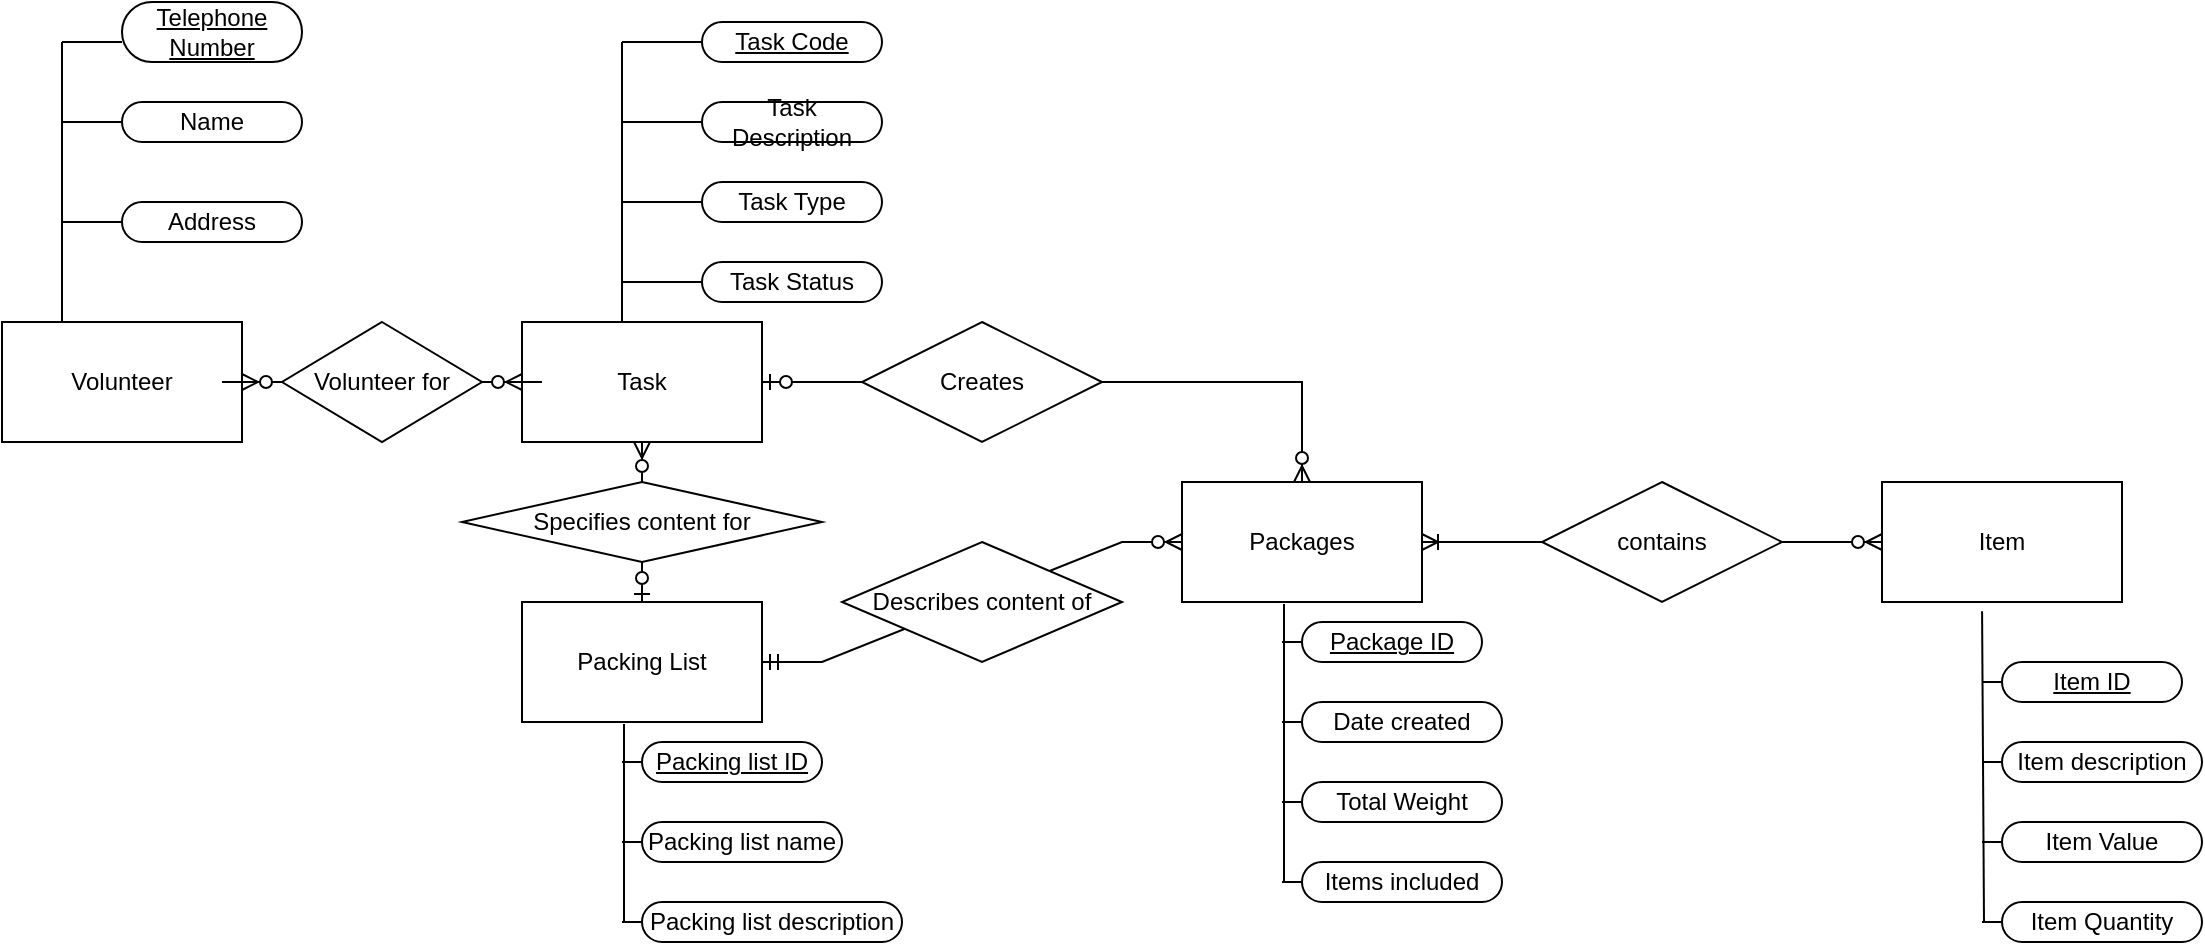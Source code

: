 <mxfile version="15.5.1" type="github">
  <diagram id="R2lEEEUBdFMjLlhIrx00" name="Page-1">
    <mxGraphModel dx="1250" dy="2722" grid="1" gridSize="10" guides="1" tooltips="1" connect="1" arrows="1" fold="1" page="1" pageScale="1" pageWidth="850" pageHeight="1100" math="0" shadow="0" extFonts="Permanent Marker^https://fonts.googleapis.com/css?family=Permanent+Marker">
      <root>
        <mxCell id="0" />
        <mxCell id="1" parent="0" />
        <mxCell id="-7xZDjTyMHG0GDm5CmOJ-1" value="Volunteer" style="rounded=0;whiteSpace=wrap;html=1;" parent="1" vertex="1">
          <mxGeometry x="130" y="260" width="120" height="60" as="geometry" />
        </mxCell>
        <mxCell id="-7xZDjTyMHG0GDm5CmOJ-4" value="&lt;u&gt;Telephone Number&lt;/u&gt;" style="rounded=1;whiteSpace=wrap;html=1;arcSize=50;" parent="1" vertex="1">
          <mxGeometry x="190" y="100" width="90" height="30" as="geometry" />
        </mxCell>
        <mxCell id="-7xZDjTyMHG0GDm5CmOJ-5" value="Name" style="rounded=1;whiteSpace=wrap;html=1;arcSize=50;" parent="1" vertex="1">
          <mxGeometry x="190" y="150" width="90" height="20" as="geometry" />
        </mxCell>
        <mxCell id="-7xZDjTyMHG0GDm5CmOJ-6" value="Address" style="rounded=1;whiteSpace=wrap;html=1;arcSize=50;" parent="1" vertex="1">
          <mxGeometry x="190" y="200" width="90" height="20" as="geometry" />
        </mxCell>
        <mxCell id="LxinYFkP1E7DIP9BxHzb-1" value="Task" style="rounded=0;whiteSpace=wrap;html=1;" vertex="1" parent="1">
          <mxGeometry x="390" y="260" width="120" height="60" as="geometry" />
        </mxCell>
        <mxCell id="LxinYFkP1E7DIP9BxHzb-2" value="" style="group" vertex="1" connectable="0" parent="1">
          <mxGeometry x="160" y="120" width="30" height="90" as="geometry" />
        </mxCell>
        <mxCell id="-7xZDjTyMHG0GDm5CmOJ-2" value="" style="endArrow=none;html=1;rounded=0;exitX=0.25;exitY=0;exitDx=0;exitDy=0;" parent="LxinYFkP1E7DIP9BxHzb-2" source="-7xZDjTyMHG0GDm5CmOJ-1" edge="1">
          <mxGeometry width="50" height="50" relative="1" as="geometry">
            <mxPoint x="3" y="130" as="sourcePoint" />
            <mxPoint as="targetPoint" />
          </mxGeometry>
        </mxCell>
        <mxCell id="-7xZDjTyMHG0GDm5CmOJ-3" value="" style="endArrow=none;html=1;rounded=0;" parent="LxinYFkP1E7DIP9BxHzb-2" edge="1">
          <mxGeometry width="50" height="50" relative="1" as="geometry">
            <mxPoint as="sourcePoint" />
            <mxPoint x="30" as="targetPoint" />
          </mxGeometry>
        </mxCell>
        <mxCell id="-7xZDjTyMHG0GDm5CmOJ-7" value="" style="endArrow=none;html=1;rounded=0;entryX=0;entryY=0.5;entryDx=0;entryDy=0;" parent="LxinYFkP1E7DIP9BxHzb-2" target="-7xZDjTyMHG0GDm5CmOJ-5" edge="1">
          <mxGeometry width="50" height="50" relative="1" as="geometry">
            <mxPoint y="40" as="sourcePoint" />
            <mxPoint x="-10" y="50" as="targetPoint" />
          </mxGeometry>
        </mxCell>
        <mxCell id="-7xZDjTyMHG0GDm5CmOJ-8" value="" style="endArrow=none;html=1;rounded=0;entryX=0;entryY=0.5;entryDx=0;entryDy=0;" parent="LxinYFkP1E7DIP9BxHzb-2" target="-7xZDjTyMHG0GDm5CmOJ-6" edge="1">
          <mxGeometry width="50" height="50" relative="1" as="geometry">
            <mxPoint y="90" as="sourcePoint" />
            <mxPoint x="200" y="470" as="targetPoint" />
          </mxGeometry>
        </mxCell>
        <mxCell id="LxinYFkP1E7DIP9BxHzb-3" value="" style="endArrow=none;html=1;rounded=0;" edge="1" parent="1">
          <mxGeometry width="50" height="50" relative="1" as="geometry">
            <mxPoint x="440" y="260" as="sourcePoint" />
            <mxPoint x="440" y="120" as="targetPoint" />
          </mxGeometry>
        </mxCell>
        <mxCell id="LxinYFkP1E7DIP9BxHzb-4" value="" style="endArrow=none;html=1;rounded=0;" edge="1" parent="1">
          <mxGeometry width="50" height="50" relative="1" as="geometry">
            <mxPoint x="440" y="120" as="sourcePoint" />
            <mxPoint x="480" y="120" as="targetPoint" />
          </mxGeometry>
        </mxCell>
        <mxCell id="LxinYFkP1E7DIP9BxHzb-5" value="" style="endArrow=none;html=1;rounded=0;" edge="1" parent="1">
          <mxGeometry width="50" height="50" relative="1" as="geometry">
            <mxPoint x="440" y="160" as="sourcePoint" />
            <mxPoint x="480" y="160" as="targetPoint" />
          </mxGeometry>
        </mxCell>
        <mxCell id="LxinYFkP1E7DIP9BxHzb-8" value="&lt;u&gt;Task Code&lt;br&gt;&lt;/u&gt;" style="rounded=1;whiteSpace=wrap;html=1;arcSize=50;" vertex="1" parent="1">
          <mxGeometry x="480" y="110" width="90" height="20" as="geometry" />
        </mxCell>
        <mxCell id="LxinYFkP1E7DIP9BxHzb-9" value="Task Description" style="rounded=1;whiteSpace=wrap;html=1;arcSize=50;" vertex="1" parent="1">
          <mxGeometry x="480" y="150" width="90" height="20" as="geometry" />
        </mxCell>
        <mxCell id="LxinYFkP1E7DIP9BxHzb-10" value="Task Type" style="rounded=1;whiteSpace=wrap;html=1;arcSize=50;" vertex="1" parent="1">
          <mxGeometry x="480" y="190" width="90" height="20" as="geometry" />
        </mxCell>
        <mxCell id="LxinYFkP1E7DIP9BxHzb-11" value="Task Status" style="rounded=1;whiteSpace=wrap;html=1;arcSize=50;" vertex="1" parent="1">
          <mxGeometry x="480" y="230" width="90" height="20" as="geometry" />
        </mxCell>
        <mxCell id="LxinYFkP1E7DIP9BxHzb-13" value="" style="endArrow=none;html=1;rounded=0;entryX=0;entryY=0.5;entryDx=0;entryDy=0;" edge="1" parent="1" target="LxinYFkP1E7DIP9BxHzb-10">
          <mxGeometry width="50" height="50" relative="1" as="geometry">
            <mxPoint x="440" y="200" as="sourcePoint" />
            <mxPoint x="410" y="190" as="targetPoint" />
          </mxGeometry>
        </mxCell>
        <mxCell id="LxinYFkP1E7DIP9BxHzb-14" value="" style="endArrow=none;html=1;rounded=0;entryX=0;entryY=0.5;entryDx=0;entryDy=0;" edge="1" parent="1" target="LxinYFkP1E7DIP9BxHzb-11">
          <mxGeometry width="50" height="50" relative="1" as="geometry">
            <mxPoint x="440" y="240" as="sourcePoint" />
            <mxPoint x="410" y="650" as="targetPoint" />
          </mxGeometry>
        </mxCell>
        <mxCell id="LxinYFkP1E7DIP9BxHzb-23" value="" style="group" vertex="1" connectable="0" parent="1">
          <mxGeometry x="390" y="400" width="270" height="170" as="geometry" />
        </mxCell>
        <mxCell id="LxinYFkP1E7DIP9BxHzb-15" value="Packing List" style="rounded=0;whiteSpace=wrap;html=1;" vertex="1" parent="LxinYFkP1E7DIP9BxHzb-23">
          <mxGeometry width="120" height="60" as="geometry" />
        </mxCell>
        <mxCell id="LxinYFkP1E7DIP9BxHzb-16" value="" style="endArrow=none;html=1;rounded=0;entryX=0.425;entryY=1.017;entryDx=0;entryDy=0;entryPerimeter=0;" edge="1" parent="LxinYFkP1E7DIP9BxHzb-23" target="LxinYFkP1E7DIP9BxHzb-15">
          <mxGeometry width="50" height="50" relative="1" as="geometry">
            <mxPoint x="51" y="160" as="sourcePoint" />
            <mxPoint x="20" y="250" as="targetPoint" />
          </mxGeometry>
        </mxCell>
        <mxCell id="LxinYFkP1E7DIP9BxHzb-17" value="&lt;u&gt;Packing list ID&lt;/u&gt;" style="rounded=1;whiteSpace=wrap;html=1;arcSize=50;" vertex="1" parent="LxinYFkP1E7DIP9BxHzb-23">
          <mxGeometry x="60" y="70" width="90" height="20" as="geometry" />
        </mxCell>
        <mxCell id="LxinYFkP1E7DIP9BxHzb-18" value="Packing list name" style="rounded=1;whiteSpace=wrap;html=1;arcSize=50;" vertex="1" parent="LxinYFkP1E7DIP9BxHzb-23">
          <mxGeometry x="60" y="110" width="100" height="20" as="geometry" />
        </mxCell>
        <mxCell id="LxinYFkP1E7DIP9BxHzb-19" value="Packing list description" style="rounded=1;whiteSpace=wrap;html=1;arcSize=50;" vertex="1" parent="LxinYFkP1E7DIP9BxHzb-23">
          <mxGeometry x="60" y="150" width="130" height="20" as="geometry" />
        </mxCell>
        <mxCell id="LxinYFkP1E7DIP9BxHzb-20" value="" style="endArrow=none;html=1;rounded=0;" edge="1" parent="LxinYFkP1E7DIP9BxHzb-23">
          <mxGeometry width="50" height="50" relative="1" as="geometry">
            <mxPoint x="50" y="160" as="sourcePoint" />
            <mxPoint x="60" y="160" as="targetPoint" />
          </mxGeometry>
        </mxCell>
        <mxCell id="LxinYFkP1E7DIP9BxHzb-21" value="" style="endArrow=none;html=1;rounded=0;entryX=0;entryY=0.5;entryDx=0;entryDy=0;" edge="1" parent="LxinYFkP1E7DIP9BxHzb-23" target="LxinYFkP1E7DIP9BxHzb-18">
          <mxGeometry width="50" height="50" relative="1" as="geometry">
            <mxPoint x="50" y="120" as="sourcePoint" />
            <mxPoint x="20" y="260" as="targetPoint" />
          </mxGeometry>
        </mxCell>
        <mxCell id="LxinYFkP1E7DIP9BxHzb-22" value="" style="endArrow=none;html=1;rounded=0;entryX=0;entryY=0.5;entryDx=0;entryDy=0;" edge="1" parent="LxinYFkP1E7DIP9BxHzb-23" target="LxinYFkP1E7DIP9BxHzb-17">
          <mxGeometry width="50" height="50" relative="1" as="geometry">
            <mxPoint x="50" y="80" as="sourcePoint" />
            <mxPoint x="20" y="260" as="targetPoint" />
          </mxGeometry>
        </mxCell>
        <mxCell id="LxinYFkP1E7DIP9BxHzb-47" value="" style="edgeStyle=entityRelationEdgeStyle;fontSize=12;html=1;endArrow=ERzeroToMany;endFill=1;startArrow=none;rounded=0;entryX=0;entryY=0.5;entryDx=0;entryDy=0;exitX=1;exitY=0.5;exitDx=0;exitDy=0;" edge="1" parent="1" source="LxinYFkP1E7DIP9BxHzb-48" target="LxinYFkP1E7DIP9BxHzb-1">
          <mxGeometry width="100" height="100" relative="1" as="geometry">
            <mxPoint x="330" y="490" as="sourcePoint" />
            <mxPoint x="430" y="390" as="targetPoint" />
          </mxGeometry>
        </mxCell>
        <mxCell id="LxinYFkP1E7DIP9BxHzb-49" value="" style="edgeStyle=entityRelationEdgeStyle;fontSize=12;html=1;endArrow=none;endFill=1;startArrow=ERzeroToMany;rounded=0;entryX=0;entryY=0.5;entryDx=0;entryDy=0;exitX=1;exitY=0.5;exitDx=0;exitDy=0;" edge="1" parent="1" source="-7xZDjTyMHG0GDm5CmOJ-1" target="LxinYFkP1E7DIP9BxHzb-48">
          <mxGeometry width="100" height="100" relative="1" as="geometry">
            <mxPoint x="250" y="290" as="sourcePoint" />
            <mxPoint x="390" y="290" as="targetPoint" />
          </mxGeometry>
        </mxCell>
        <mxCell id="LxinYFkP1E7DIP9BxHzb-48" value="Volunteer for" style="shape=rhombus;perimeter=rhombusPerimeter;whiteSpace=wrap;html=1;align=center;" vertex="1" parent="1">
          <mxGeometry x="270" y="260" width="100" height="60" as="geometry" />
        </mxCell>
        <mxCell id="LxinYFkP1E7DIP9BxHzb-52" value="" style="edgeStyle=orthogonalEdgeStyle;fontSize=12;html=1;endArrow=ERzeroToMany;startArrow=none;rounded=0;entryX=0.5;entryY=1;entryDx=0;entryDy=0;exitX=0.5;exitY=0;exitDx=0;exitDy=0;" edge="1" parent="1" source="LxinYFkP1E7DIP9BxHzb-53" target="LxinYFkP1E7DIP9BxHzb-1">
          <mxGeometry width="100" height="100" relative="1" as="geometry">
            <mxPoint x="340" y="380" as="sourcePoint" />
            <mxPoint x="430" y="390" as="targetPoint" />
          </mxGeometry>
        </mxCell>
        <mxCell id="LxinYFkP1E7DIP9BxHzb-53" value="Specifies content for" style="shape=rhombus;perimeter=rhombusPerimeter;whiteSpace=wrap;html=1;align=center;" vertex="1" parent="1">
          <mxGeometry x="360" y="340" width="180" height="40" as="geometry" />
        </mxCell>
        <mxCell id="LxinYFkP1E7DIP9BxHzb-54" value="" style="edgeStyle=orthogonalEdgeStyle;fontSize=12;html=1;endArrow=none;startArrow=ERzeroToOne;rounded=0;entryX=0.5;entryY=1;entryDx=0;entryDy=0;exitX=0.5;exitY=0;exitDx=0;exitDy=0;" edge="1" parent="1" source="LxinYFkP1E7DIP9BxHzb-15" target="LxinYFkP1E7DIP9BxHzb-53">
          <mxGeometry width="100" height="100" relative="1" as="geometry">
            <mxPoint x="450" y="400" as="sourcePoint" />
            <mxPoint x="450" y="320" as="targetPoint" />
          </mxGeometry>
        </mxCell>
        <mxCell id="LxinYFkP1E7DIP9BxHzb-55" value="" style="edgeStyle=orthogonalEdgeStyle;fontSize=12;html=1;endArrow=ERzeroToMany;startArrow=ERzeroToOne;rounded=0;exitX=1;exitY=0.5;exitDx=0;exitDy=0;entryX=0.5;entryY=0;entryDx=0;entryDy=0;" edge="1" parent="1" source="LxinYFkP1E7DIP9BxHzb-1" target="LxinYFkP1E7DIP9BxHzb-26">
          <mxGeometry width="100" height="100" relative="1" as="geometry">
            <mxPoint x="540" y="290" as="sourcePoint" />
            <mxPoint x="680" y="290" as="targetPoint" />
          </mxGeometry>
        </mxCell>
        <mxCell id="LxinYFkP1E7DIP9BxHzb-56" value="Creates" style="shape=rhombus;perimeter=rhombusPerimeter;whiteSpace=wrap;html=1;align=center;" vertex="1" parent="1">
          <mxGeometry x="560" y="260" width="120" height="60" as="geometry" />
        </mxCell>
        <mxCell id="LxinYFkP1E7DIP9BxHzb-59" value="" style="group" vertex="1" connectable="0" parent="1">
          <mxGeometry x="720" y="340" width="190" height="210" as="geometry" />
        </mxCell>
        <mxCell id="LxinYFkP1E7DIP9BxHzb-25" value="" style="group" vertex="1" connectable="0" parent="LxinYFkP1E7DIP9BxHzb-59">
          <mxGeometry width="190" height="200" as="geometry" />
        </mxCell>
        <mxCell id="LxinYFkP1E7DIP9BxHzb-58" value="" style="group" vertex="1" connectable="0" parent="LxinYFkP1E7DIP9BxHzb-25">
          <mxGeometry width="160" height="200" as="geometry" />
        </mxCell>
        <mxCell id="LxinYFkP1E7DIP9BxHzb-26" value="Packages" style="rounded=0;whiteSpace=wrap;html=1;" vertex="1" parent="LxinYFkP1E7DIP9BxHzb-58">
          <mxGeometry width="120" height="60" as="geometry" />
        </mxCell>
        <mxCell id="LxinYFkP1E7DIP9BxHzb-27" value="" style="endArrow=none;html=1;rounded=0;entryX=0.425;entryY=1.017;entryDx=0;entryDy=0;entryPerimeter=0;" edge="1" parent="LxinYFkP1E7DIP9BxHzb-58" target="LxinYFkP1E7DIP9BxHzb-26">
          <mxGeometry width="50" height="50" relative="1" as="geometry">
            <mxPoint x="51" y="200" as="sourcePoint" />
            <mxPoint x="20" y="250" as="targetPoint" />
          </mxGeometry>
        </mxCell>
        <mxCell id="LxinYFkP1E7DIP9BxHzb-28" value="&lt;u&gt;Package ID&lt;/u&gt;" style="rounded=1;whiteSpace=wrap;html=1;arcSize=50;" vertex="1" parent="LxinYFkP1E7DIP9BxHzb-58">
          <mxGeometry x="60" y="70" width="90" height="20" as="geometry" />
        </mxCell>
        <mxCell id="LxinYFkP1E7DIP9BxHzb-29" value="Date created" style="rounded=1;whiteSpace=wrap;html=1;arcSize=50;" vertex="1" parent="LxinYFkP1E7DIP9BxHzb-58">
          <mxGeometry x="60" y="110" width="100" height="20" as="geometry" />
        </mxCell>
        <mxCell id="LxinYFkP1E7DIP9BxHzb-30" value="Total Weight" style="rounded=1;whiteSpace=wrap;html=1;arcSize=50;" vertex="1" parent="LxinYFkP1E7DIP9BxHzb-58">
          <mxGeometry x="60" y="150" width="100" height="20" as="geometry" />
        </mxCell>
        <mxCell id="LxinYFkP1E7DIP9BxHzb-31" value="" style="endArrow=none;html=1;rounded=0;" edge="1" parent="LxinYFkP1E7DIP9BxHzb-58">
          <mxGeometry width="50" height="50" relative="1" as="geometry">
            <mxPoint x="50" y="160" as="sourcePoint" />
            <mxPoint x="60" y="160" as="targetPoint" />
          </mxGeometry>
        </mxCell>
        <mxCell id="LxinYFkP1E7DIP9BxHzb-32" value="" style="endArrow=none;html=1;rounded=0;entryX=0;entryY=0.5;entryDx=0;entryDy=0;" edge="1" parent="LxinYFkP1E7DIP9BxHzb-58" target="LxinYFkP1E7DIP9BxHzb-29">
          <mxGeometry width="50" height="50" relative="1" as="geometry">
            <mxPoint x="50" y="120" as="sourcePoint" />
            <mxPoint x="20" y="260" as="targetPoint" />
          </mxGeometry>
        </mxCell>
        <mxCell id="LxinYFkP1E7DIP9BxHzb-33" value="" style="endArrow=none;html=1;rounded=0;entryX=0;entryY=0.5;entryDx=0;entryDy=0;" edge="1" parent="LxinYFkP1E7DIP9BxHzb-58" target="LxinYFkP1E7DIP9BxHzb-28">
          <mxGeometry width="50" height="50" relative="1" as="geometry">
            <mxPoint x="50" y="80" as="sourcePoint" />
            <mxPoint x="20" y="260" as="targetPoint" />
          </mxGeometry>
        </mxCell>
        <mxCell id="LxinYFkP1E7DIP9BxHzb-45" value="Items included" style="rounded=1;whiteSpace=wrap;html=1;arcSize=50;" vertex="1" parent="LxinYFkP1E7DIP9BxHzb-59">
          <mxGeometry x="60" y="190" width="100" height="20" as="geometry" />
        </mxCell>
        <mxCell id="LxinYFkP1E7DIP9BxHzb-46" value="" style="endArrow=none;html=1;rounded=0;" edge="1" parent="LxinYFkP1E7DIP9BxHzb-59">
          <mxGeometry width="50" height="50" relative="1" as="geometry">
            <mxPoint x="50" y="200" as="sourcePoint" />
            <mxPoint x="60" y="200" as="targetPoint" />
          </mxGeometry>
        </mxCell>
        <mxCell id="LxinYFkP1E7DIP9BxHzb-60" value="" style="group" vertex="1" connectable="0" parent="1">
          <mxGeometry x="900" y="340" width="190" height="210" as="geometry" />
        </mxCell>
        <mxCell id="LxinYFkP1E7DIP9BxHzb-34" value="" style="group" vertex="1" connectable="0" parent="LxinYFkP1E7DIP9BxHzb-60">
          <mxGeometry width="190" height="170" as="geometry" />
        </mxCell>
        <mxCell id="LxinYFkP1E7DIP9BxHzb-36" value="" style="endArrow=none;html=1;rounded=0;entryX=0.417;entryY=1.078;entryDx=0;entryDy=0;entryPerimeter=0;" edge="1" parent="LxinYFkP1E7DIP9BxHzb-34" target="LxinYFkP1E7DIP9BxHzb-35">
          <mxGeometry width="50" height="50" relative="1" as="geometry">
            <mxPoint x="221" y="220" as="sourcePoint" />
            <mxPoint x="221" y="91.02" as="targetPoint" />
          </mxGeometry>
        </mxCell>
        <mxCell id="LxinYFkP1E7DIP9BxHzb-64" value="contains" style="shape=rhombus;perimeter=rhombusPerimeter;whiteSpace=wrap;html=1;align=center;" vertex="1" parent="LxinYFkP1E7DIP9BxHzb-34">
          <mxGeometry width="120" height="60" as="geometry" />
        </mxCell>
        <mxCell id="LxinYFkP1E7DIP9BxHzb-61" value="" style="edgeStyle=entityRelationEdgeStyle;fontSize=12;html=1;endArrow=ERzeroToMany;startArrow=ERmandOne;rounded=0;exitX=1;exitY=0.5;exitDx=0;exitDy=0;entryX=0;entryY=0.5;entryDx=0;entryDy=0;" edge="1" parent="1" source="LxinYFkP1E7DIP9BxHzb-15" target="LxinYFkP1E7DIP9BxHzb-26">
          <mxGeometry width="100" height="100" relative="1" as="geometry">
            <mxPoint x="580" y="490" as="sourcePoint" />
            <mxPoint x="680" y="390" as="targetPoint" />
          </mxGeometry>
        </mxCell>
        <mxCell id="LxinYFkP1E7DIP9BxHzb-57" value="Describes content of" style="shape=rhombus;perimeter=rhombusPerimeter;whiteSpace=wrap;html=1;align=center;" vertex="1" parent="1">
          <mxGeometry x="550" y="370" width="140" height="60" as="geometry" />
        </mxCell>
        <mxCell id="LxinYFkP1E7DIP9BxHzb-62" value="" style="edgeStyle=entityRelationEdgeStyle;fontSize=12;html=1;endArrow=ERoneToMany;startArrow=none;rounded=0;entryX=1;entryY=0.5;entryDx=0;entryDy=0;exitX=0;exitY=0.5;exitDx=0;exitDy=0;" edge="1" parent="1" source="LxinYFkP1E7DIP9BxHzb-64" target="LxinYFkP1E7DIP9BxHzb-26">
          <mxGeometry width="100" height="100" relative="1" as="geometry">
            <mxPoint x="610" y="640" as="sourcePoint" />
            <mxPoint x="420" y="640" as="targetPoint" />
          </mxGeometry>
        </mxCell>
        <mxCell id="LxinYFkP1E7DIP9BxHzb-65" value="" style="edgeStyle=entityRelationEdgeStyle;fontSize=12;html=1;endArrow=none;startArrow=ERzeroToMany;rounded=0;entryX=1;entryY=0.5;entryDx=0;entryDy=0;exitX=0;exitY=0.5;exitDx=0;exitDy=0;" edge="1" parent="1" source="LxinYFkP1E7DIP9BxHzb-35" target="LxinYFkP1E7DIP9BxHzb-64">
          <mxGeometry width="100" height="100" relative="1" as="geometry">
            <mxPoint x="960" y="370" as="sourcePoint" />
            <mxPoint x="840" y="370" as="targetPoint" />
          </mxGeometry>
        </mxCell>
        <mxCell id="LxinYFkP1E7DIP9BxHzb-35" value="Item" style="rounded=0;whiteSpace=wrap;html=1;" vertex="1" parent="1">
          <mxGeometry x="1070" y="340" width="120" height="60" as="geometry" />
        </mxCell>
        <mxCell id="LxinYFkP1E7DIP9BxHzb-37" value="&lt;u&gt;Item ID&lt;/u&gt;" style="rounded=1;whiteSpace=wrap;html=1;arcSize=50;" vertex="1" parent="1">
          <mxGeometry x="1130" y="430" width="90" height="20" as="geometry" />
        </mxCell>
        <mxCell id="LxinYFkP1E7DIP9BxHzb-38" value="Item description" style="rounded=1;whiteSpace=wrap;html=1;arcSize=50;" vertex="1" parent="1">
          <mxGeometry x="1130" y="470" width="100" height="20" as="geometry" />
        </mxCell>
        <mxCell id="LxinYFkP1E7DIP9BxHzb-39" value="Item Value" style="rounded=1;whiteSpace=wrap;html=1;arcSize=50;" vertex="1" parent="1">
          <mxGeometry x="1130" y="510" width="100" height="20" as="geometry" />
        </mxCell>
        <mxCell id="LxinYFkP1E7DIP9BxHzb-40" value="" style="endArrow=none;html=1;rounded=0;" edge="1" parent="1">
          <mxGeometry width="50" height="50" relative="1" as="geometry">
            <mxPoint x="1120" y="520" as="sourcePoint" />
            <mxPoint x="1130" y="520" as="targetPoint" />
          </mxGeometry>
        </mxCell>
        <mxCell id="LxinYFkP1E7DIP9BxHzb-41" value="" style="endArrow=none;html=1;rounded=0;entryX=0;entryY=0.5;entryDx=0;entryDy=0;" edge="1" parent="1" target="LxinYFkP1E7DIP9BxHzb-38">
          <mxGeometry width="50" height="50" relative="1" as="geometry">
            <mxPoint x="1120" y="480" as="sourcePoint" />
            <mxPoint x="1090" y="620" as="targetPoint" />
          </mxGeometry>
        </mxCell>
        <mxCell id="LxinYFkP1E7DIP9BxHzb-42" value="" style="endArrow=none;html=1;rounded=0;entryX=0;entryY=0.5;entryDx=0;entryDy=0;" edge="1" parent="1" target="LxinYFkP1E7DIP9BxHzb-37">
          <mxGeometry width="50" height="50" relative="1" as="geometry">
            <mxPoint x="1120" y="440" as="sourcePoint" />
            <mxPoint x="1090" y="620" as="targetPoint" />
          </mxGeometry>
        </mxCell>
        <mxCell id="LxinYFkP1E7DIP9BxHzb-43" value="Item Quantity" style="rounded=1;whiteSpace=wrap;html=1;arcSize=50;" vertex="1" parent="1">
          <mxGeometry x="1130" y="550" width="100" height="20" as="geometry" />
        </mxCell>
        <mxCell id="LxinYFkP1E7DIP9BxHzb-44" value="" style="endArrow=none;html=1;rounded=0;exitX=0;exitY=0.5;exitDx=0;exitDy=0;" edge="1" parent="1" source="LxinYFkP1E7DIP9BxHzb-43">
          <mxGeometry width="50" height="50" relative="1" as="geometry">
            <mxPoint x="1460" y="420" as="sourcePoint" />
            <mxPoint x="1120" y="560" as="targetPoint" />
          </mxGeometry>
        </mxCell>
      </root>
    </mxGraphModel>
  </diagram>
</mxfile>
